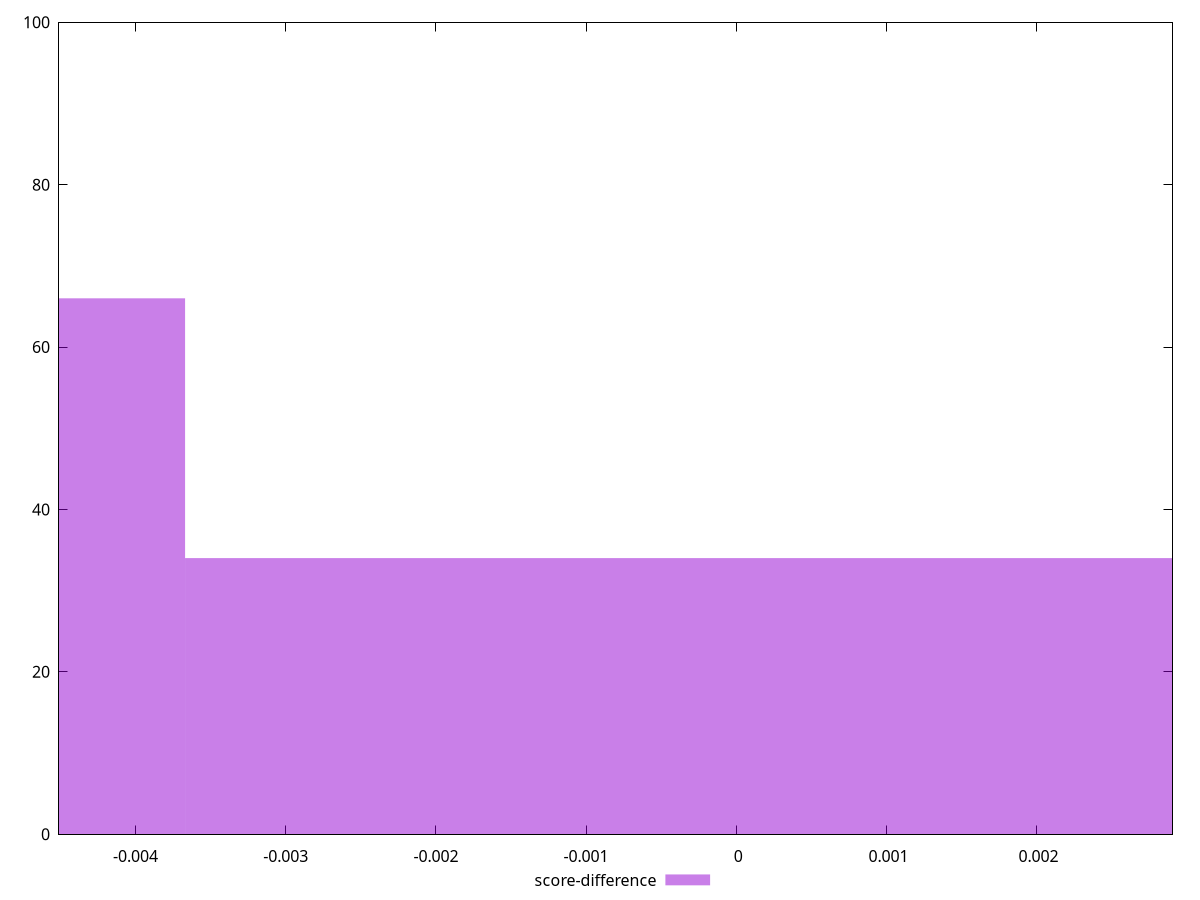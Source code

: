 reset

$scoreDifference <<EOF
0 34
-0.00734103106158598 66
EOF

set key outside below
set boxwidth 0.00734103106158598
set xrange [-0.004510134842865341:0.002905161057981767]
set yrange [0:100]
set trange [0:100]
set style fill transparent solid 0.5 noborder
set terminal svg size 640, 490 enhanced background rgb 'white'
set output "reprap/largest-contentful-paint/samples/pages+cached+noadtech/score-difference/histogram.svg"

plot $scoreDifference title "score-difference" with boxes

reset
